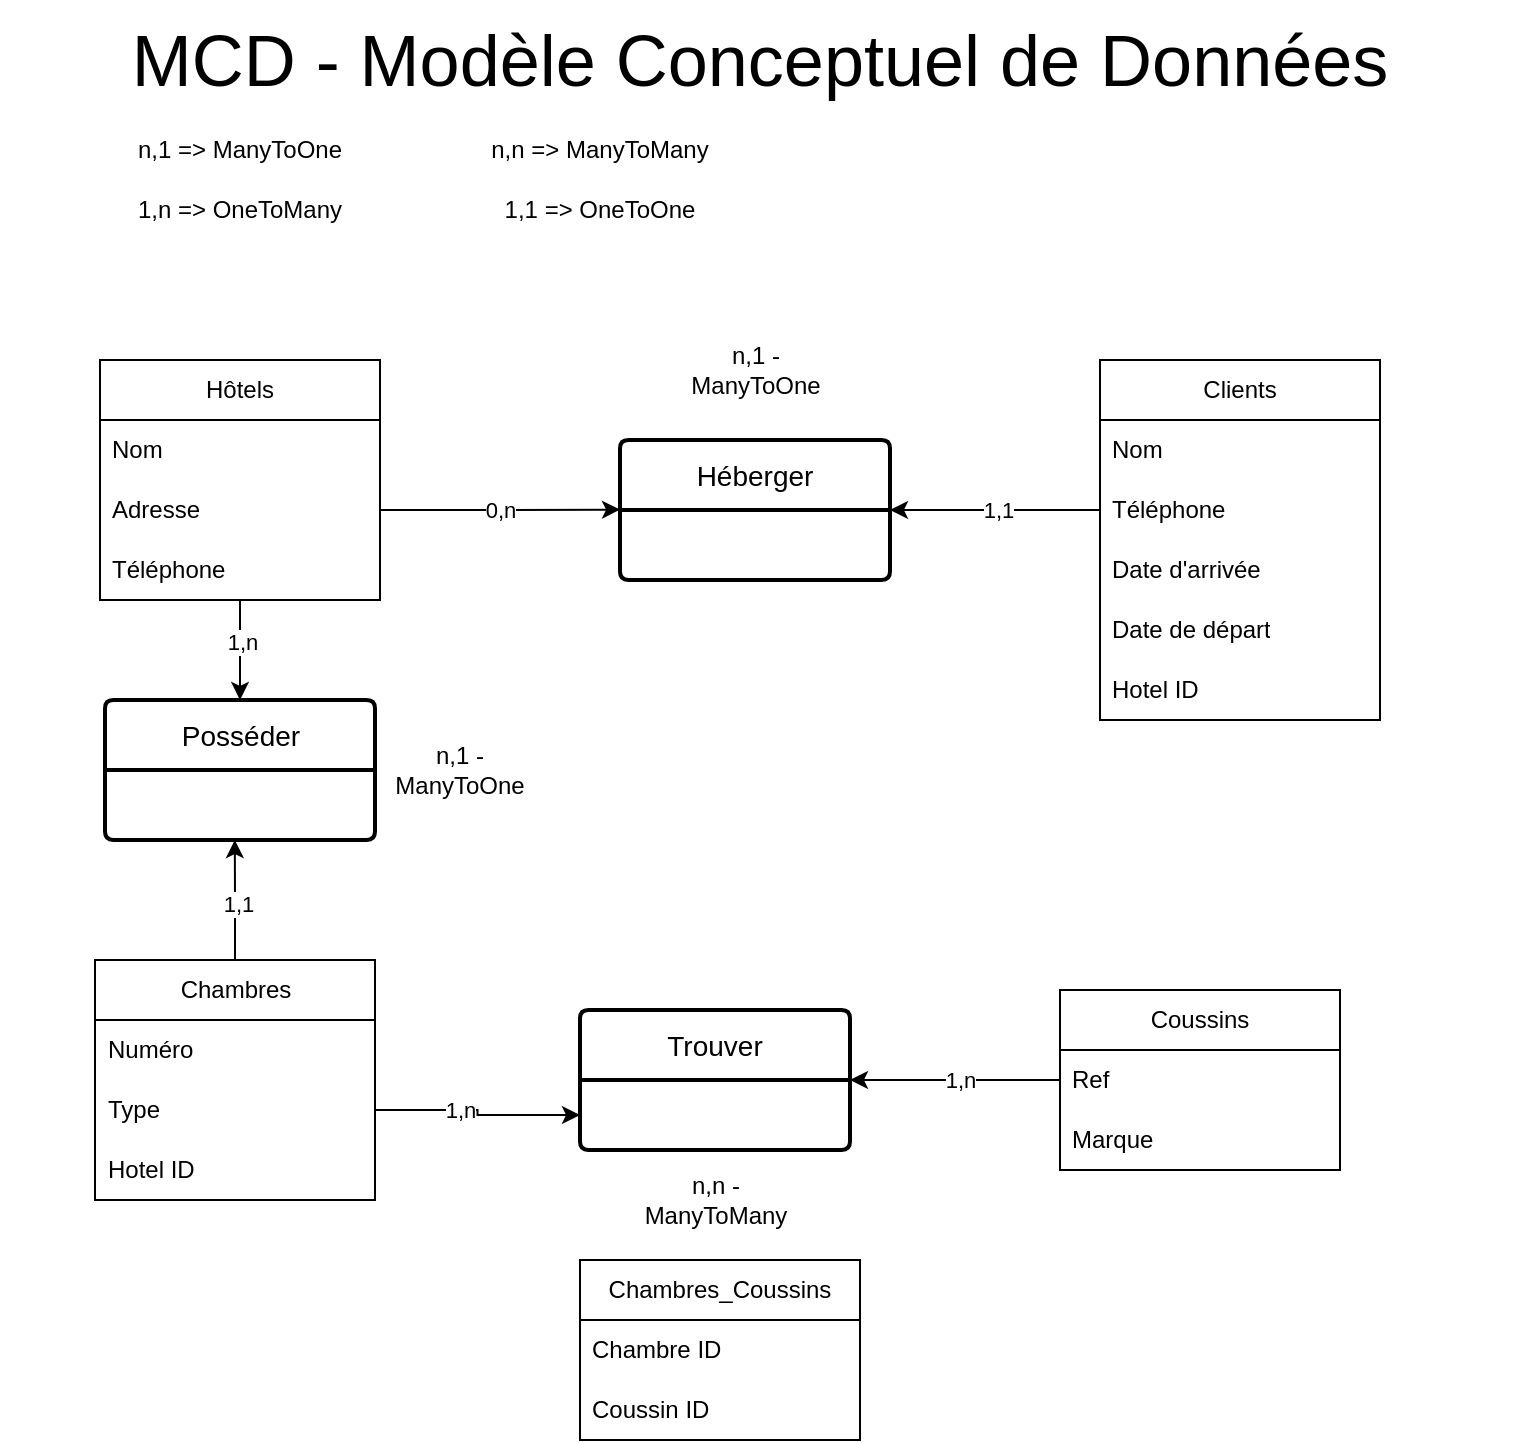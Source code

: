<mxfile version="22.1.4" type="device" pages="3">
  <diagram name="MCD - Hôtel" id="Mn2zJjbEwZMxx-tX7Tx9">
    <mxGraphModel dx="895" dy="550" grid="1" gridSize="10" guides="1" tooltips="1" connect="1" arrows="1" fold="1" page="1" pageScale="1" pageWidth="827" pageHeight="1169" math="0" shadow="0">
      <root>
        <mxCell id="0" />
        <mxCell id="1" parent="0" />
        <mxCell id="66XPZX17xBZ1Wnjn9YXl-1" value="&lt;div align=&quot;center&quot;&gt;&lt;font style=&quot;font-size: 36px;&quot;&gt;MCD - Modèle Conceptuel de Données&lt;/font&gt;&lt;/div&gt;" style="text;strokeColor=none;fillColor=none;align=center;verticalAlign=middle;spacingLeft=4;spacingRight=4;overflow=hidden;points=[[0,0.5],[1,0.5]];portConstraint=eastwest;rotatable=0;whiteSpace=wrap;html=1;" vertex="1" parent="1">
          <mxGeometry x="30" y="20" width="760" height="60" as="geometry" />
        </mxCell>
        <mxCell id="66XPZX17xBZ1Wnjn9YXl-32" style="edgeStyle=orthogonalEdgeStyle;rounded=0;orthogonalLoop=1;jettySize=auto;html=1;exitX=0.5;exitY=1;exitDx=0;exitDy=0;" edge="1" parent="1" source="66XPZX17xBZ1Wnjn9YXl-2" target="66XPZX17xBZ1Wnjn9YXl-31">
          <mxGeometry relative="1" as="geometry" />
        </mxCell>
        <mxCell id="66XPZX17xBZ1Wnjn9YXl-33" value="1,n" style="edgeLabel;html=1;align=center;verticalAlign=middle;resizable=0;points=[];" vertex="1" connectable="0" parent="66XPZX17xBZ1Wnjn9YXl-32">
          <mxGeometry x="-0.152" y="1" relative="1" as="geometry">
            <mxPoint as="offset" />
          </mxGeometry>
        </mxCell>
        <mxCell id="66XPZX17xBZ1Wnjn9YXl-2" value="Hôtels" style="swimlane;fontStyle=0;childLayout=stackLayout;horizontal=1;startSize=30;horizontalStack=0;resizeParent=1;resizeParentMax=0;resizeLast=0;collapsible=1;marginBottom=0;whiteSpace=wrap;html=1;" vertex="1" parent="1">
          <mxGeometry x="80" y="200" width="140" height="120" as="geometry" />
        </mxCell>
        <mxCell id="66XPZX17xBZ1Wnjn9YXl-3" value="Nom" style="text;strokeColor=none;fillColor=none;align=left;verticalAlign=middle;spacingLeft=4;spacingRight=4;overflow=hidden;points=[[0,0.5],[1,0.5]];portConstraint=eastwest;rotatable=0;whiteSpace=wrap;html=1;" vertex="1" parent="66XPZX17xBZ1Wnjn9YXl-2">
          <mxGeometry y="30" width="140" height="30" as="geometry" />
        </mxCell>
        <mxCell id="66XPZX17xBZ1Wnjn9YXl-19" style="edgeStyle=orthogonalEdgeStyle;rounded=0;orthogonalLoop=1;jettySize=auto;html=1;exitX=1;exitY=0.5;exitDx=0;exitDy=0;" edge="1" parent="66XPZX17xBZ1Wnjn9YXl-2" source="66XPZX17xBZ1Wnjn9YXl-4">
          <mxGeometry relative="1" as="geometry">
            <mxPoint x="260" y="74.8" as="targetPoint" />
          </mxGeometry>
        </mxCell>
        <mxCell id="66XPZX17xBZ1Wnjn9YXl-20" value="0,n" style="edgeLabel;html=1;align=center;verticalAlign=middle;resizable=0;points=[];" vertex="1" connectable="0" parent="66XPZX17xBZ1Wnjn9YXl-19">
          <mxGeometry x="0.218" y="-3" relative="1" as="geometry">
            <mxPoint x="-13" y="-3" as="offset" />
          </mxGeometry>
        </mxCell>
        <mxCell id="66XPZX17xBZ1Wnjn9YXl-4" value="Adresse" style="text;strokeColor=none;fillColor=none;align=left;verticalAlign=middle;spacingLeft=4;spacingRight=4;overflow=hidden;points=[[0,0.5],[1,0.5]];portConstraint=eastwest;rotatable=0;whiteSpace=wrap;html=1;" vertex="1" parent="66XPZX17xBZ1Wnjn9YXl-2">
          <mxGeometry y="60" width="140" height="30" as="geometry" />
        </mxCell>
        <mxCell id="66XPZX17xBZ1Wnjn9YXl-5" value="Téléphone" style="text;strokeColor=none;fillColor=none;align=left;verticalAlign=middle;spacingLeft=4;spacingRight=4;overflow=hidden;points=[[0,0.5],[1,0.5]];portConstraint=eastwest;rotatable=0;whiteSpace=wrap;html=1;" vertex="1" parent="66XPZX17xBZ1Wnjn9YXl-2">
          <mxGeometry y="90" width="140" height="30" as="geometry" />
        </mxCell>
        <mxCell id="66XPZX17xBZ1Wnjn9YXl-6" value="Clients" style="swimlane;fontStyle=0;childLayout=stackLayout;horizontal=1;startSize=30;horizontalStack=0;resizeParent=1;resizeParentMax=0;resizeLast=0;collapsible=1;marginBottom=0;whiteSpace=wrap;html=1;" vertex="1" parent="1">
          <mxGeometry x="580" y="200" width="140" height="180" as="geometry" />
        </mxCell>
        <mxCell id="66XPZX17xBZ1Wnjn9YXl-7" value="Nom" style="text;strokeColor=none;fillColor=none;align=left;verticalAlign=middle;spacingLeft=4;spacingRight=4;overflow=hidden;points=[[0,0.5],[1,0.5]];portConstraint=eastwest;rotatable=0;whiteSpace=wrap;html=1;" vertex="1" parent="66XPZX17xBZ1Wnjn9YXl-6">
          <mxGeometry y="30" width="140" height="30" as="geometry" />
        </mxCell>
        <mxCell id="66XPZX17xBZ1Wnjn9YXl-8" value="Téléphone" style="text;strokeColor=none;fillColor=none;align=left;verticalAlign=middle;spacingLeft=4;spacingRight=4;overflow=hidden;points=[[0,0.5],[1,0.5]];portConstraint=eastwest;rotatable=0;whiteSpace=wrap;html=1;" vertex="1" parent="66XPZX17xBZ1Wnjn9YXl-6">
          <mxGeometry y="60" width="140" height="30" as="geometry" />
        </mxCell>
        <mxCell id="66XPZX17xBZ1Wnjn9YXl-9" value="Date d&#39;arrivée" style="text;strokeColor=none;fillColor=none;align=left;verticalAlign=middle;spacingLeft=4;spacingRight=4;overflow=hidden;points=[[0,0.5],[1,0.5]];portConstraint=eastwest;rotatable=0;whiteSpace=wrap;html=1;" vertex="1" parent="66XPZX17xBZ1Wnjn9YXl-6">
          <mxGeometry y="90" width="140" height="30" as="geometry" />
        </mxCell>
        <mxCell id="66XPZX17xBZ1Wnjn9YXl-10" value="Date de départ" style="text;strokeColor=none;fillColor=none;align=left;verticalAlign=middle;spacingLeft=4;spacingRight=4;overflow=hidden;points=[[0,0.5],[1,0.5]];portConstraint=eastwest;rotatable=0;whiteSpace=wrap;html=1;" vertex="1" parent="66XPZX17xBZ1Wnjn9YXl-6">
          <mxGeometry y="120" width="140" height="30" as="geometry" />
        </mxCell>
        <mxCell id="66XPZX17xBZ1Wnjn9YXl-30" value="Hotel ID" style="text;strokeColor=none;fillColor=none;align=left;verticalAlign=middle;spacingLeft=4;spacingRight=4;overflow=hidden;points=[[0,0.5],[1,0.5]];portConstraint=eastwest;rotatable=0;whiteSpace=wrap;html=1;" vertex="1" parent="66XPZX17xBZ1Wnjn9YXl-6">
          <mxGeometry y="150" width="140" height="30" as="geometry" />
        </mxCell>
        <mxCell id="66XPZX17xBZ1Wnjn9YXl-34" style="edgeStyle=orthogonalEdgeStyle;rounded=0;orthogonalLoop=1;jettySize=auto;html=1;exitX=0.5;exitY=0;exitDx=0;exitDy=0;" edge="1" parent="1" source="66XPZX17xBZ1Wnjn9YXl-12">
          <mxGeometry relative="1" as="geometry">
            <mxPoint x="147.4" y="440" as="targetPoint" />
          </mxGeometry>
        </mxCell>
        <mxCell id="66XPZX17xBZ1Wnjn9YXl-35" value="1,1" style="edgeLabel;html=1;align=center;verticalAlign=middle;resizable=0;points=[];" vertex="1" connectable="0" parent="66XPZX17xBZ1Wnjn9YXl-34">
          <mxGeometry x="-0.06" y="-2" relative="1" as="geometry">
            <mxPoint x="-1" as="offset" />
          </mxGeometry>
        </mxCell>
        <mxCell id="66XPZX17xBZ1Wnjn9YXl-12" value="Chambres" style="swimlane;fontStyle=0;childLayout=stackLayout;horizontal=1;startSize=30;horizontalStack=0;resizeParent=1;resizeParentMax=0;resizeLast=0;collapsible=1;marginBottom=0;whiteSpace=wrap;html=1;" vertex="1" parent="1">
          <mxGeometry x="77.5" y="500" width="140" height="120" as="geometry" />
        </mxCell>
        <mxCell id="66XPZX17xBZ1Wnjn9YXl-13" value="Numéro" style="text;strokeColor=none;fillColor=none;align=left;verticalAlign=middle;spacingLeft=4;spacingRight=4;overflow=hidden;points=[[0,0.5],[1,0.5]];portConstraint=eastwest;rotatable=0;whiteSpace=wrap;html=1;" vertex="1" parent="66XPZX17xBZ1Wnjn9YXl-12">
          <mxGeometry y="30" width="140" height="30" as="geometry" />
        </mxCell>
        <mxCell id="66XPZX17xBZ1Wnjn9YXl-14" value="Type" style="text;strokeColor=none;fillColor=none;align=left;verticalAlign=middle;spacingLeft=4;spacingRight=4;overflow=hidden;points=[[0,0.5],[1,0.5]];portConstraint=eastwest;rotatable=0;whiteSpace=wrap;html=1;" vertex="1" parent="66XPZX17xBZ1Wnjn9YXl-12">
          <mxGeometry y="60" width="140" height="30" as="geometry" />
        </mxCell>
        <mxCell id="66XPZX17xBZ1Wnjn9YXl-38" value="Hotel ID" style="text;strokeColor=none;fillColor=none;align=left;verticalAlign=middle;spacingLeft=4;spacingRight=4;overflow=hidden;points=[[0,0.5],[1,0.5]];portConstraint=eastwest;rotatable=0;whiteSpace=wrap;html=1;" vertex="1" parent="66XPZX17xBZ1Wnjn9YXl-12">
          <mxGeometry y="90" width="140" height="30" as="geometry" />
        </mxCell>
        <mxCell id="66XPZX17xBZ1Wnjn9YXl-17" value="Héberger" style="swimlane;childLayout=stackLayout;horizontal=1;startSize=35;horizontalStack=0;rounded=1;fontSize=14;fontStyle=0;strokeWidth=2;resizeParent=0;resizeLast=1;shadow=0;dashed=0;align=center;arcSize=4;whiteSpace=wrap;html=1;" vertex="1" parent="1">
          <mxGeometry x="340" y="240" width="135" height="70" as="geometry" />
        </mxCell>
        <mxCell id="66XPZX17xBZ1Wnjn9YXl-21" style="edgeStyle=orthogonalEdgeStyle;rounded=0;orthogonalLoop=1;jettySize=auto;html=1;exitX=0;exitY=0.5;exitDx=0;exitDy=0;entryX=1;entryY=0.5;entryDx=0;entryDy=0;" edge="1" parent="1" source="66XPZX17xBZ1Wnjn9YXl-8" target="66XPZX17xBZ1Wnjn9YXl-17">
          <mxGeometry relative="1" as="geometry" />
        </mxCell>
        <mxCell id="66XPZX17xBZ1Wnjn9YXl-22" value="1,1" style="edgeLabel;html=1;align=center;verticalAlign=middle;resizable=0;points=[];" vertex="1" connectable="0" parent="66XPZX17xBZ1Wnjn9YXl-21">
          <mxGeometry x="-0.029" relative="1" as="geometry">
            <mxPoint as="offset" />
          </mxGeometry>
        </mxCell>
        <mxCell id="66XPZX17xBZ1Wnjn9YXl-23" value="n,1 - ManyToOne" style="text;html=1;strokeColor=none;fillColor=none;align=center;verticalAlign=middle;whiteSpace=wrap;rounded=0;" vertex="1" parent="1">
          <mxGeometry x="377.5" y="190" width="60" height="30" as="geometry" />
        </mxCell>
        <mxCell id="66XPZX17xBZ1Wnjn9YXl-24" value="n,1 =&amp;gt; ManyToOne" style="text;html=1;strokeColor=none;fillColor=none;align=center;verticalAlign=middle;whiteSpace=wrap;rounded=0;" vertex="1" parent="1">
          <mxGeometry x="80" y="80" width="140" height="30" as="geometry" />
        </mxCell>
        <mxCell id="66XPZX17xBZ1Wnjn9YXl-26" value="1,n =&amp;gt; OneToMany" style="text;html=1;strokeColor=none;fillColor=none;align=center;verticalAlign=middle;whiteSpace=wrap;rounded=0;" vertex="1" parent="1">
          <mxGeometry x="80" y="110" width="140" height="30" as="geometry" />
        </mxCell>
        <mxCell id="66XPZX17xBZ1Wnjn9YXl-27" value="n,n =&amp;gt; ManyToMany" style="text;html=1;strokeColor=none;fillColor=none;align=center;verticalAlign=middle;whiteSpace=wrap;rounded=0;" vertex="1" parent="1">
          <mxGeometry x="260" y="80" width="140" height="30" as="geometry" />
        </mxCell>
        <mxCell id="66XPZX17xBZ1Wnjn9YXl-28" value="1,1 =&amp;gt; OneToOne" style="text;html=1;strokeColor=none;fillColor=none;align=center;verticalAlign=middle;whiteSpace=wrap;rounded=0;" vertex="1" parent="1">
          <mxGeometry x="260" y="110" width="140" height="30" as="geometry" />
        </mxCell>
        <mxCell id="66XPZX17xBZ1Wnjn9YXl-31" value="Posséder" style="swimlane;childLayout=stackLayout;horizontal=1;startSize=35;horizontalStack=0;rounded=1;fontSize=14;fontStyle=0;strokeWidth=2;resizeParent=0;resizeLast=1;shadow=0;dashed=0;align=center;arcSize=4;whiteSpace=wrap;html=1;" vertex="1" parent="1">
          <mxGeometry x="82.5" y="370" width="135" height="70" as="geometry" />
        </mxCell>
        <mxCell id="66XPZX17xBZ1Wnjn9YXl-36" value="n,1 - ManyToOne" style="text;html=1;strokeColor=none;fillColor=none;align=center;verticalAlign=middle;whiteSpace=wrap;rounded=0;" vertex="1" parent="1">
          <mxGeometry x="230" y="390" width="60" height="30" as="geometry" />
        </mxCell>
        <mxCell id="66XPZX17xBZ1Wnjn9YXl-39" value="Coussins" style="swimlane;fontStyle=0;childLayout=stackLayout;horizontal=1;startSize=30;horizontalStack=0;resizeParent=1;resizeParentMax=0;resizeLast=0;collapsible=1;marginBottom=0;whiteSpace=wrap;html=1;" vertex="1" parent="1">
          <mxGeometry x="560" y="515" width="140" height="90" as="geometry" />
        </mxCell>
        <mxCell id="66XPZX17xBZ1Wnjn9YXl-40" value="Ref" style="text;strokeColor=none;fillColor=none;align=left;verticalAlign=middle;spacingLeft=4;spacingRight=4;overflow=hidden;points=[[0,0.5],[1,0.5]];portConstraint=eastwest;rotatable=0;whiteSpace=wrap;html=1;" vertex="1" parent="66XPZX17xBZ1Wnjn9YXl-39">
          <mxGeometry y="30" width="140" height="30" as="geometry" />
        </mxCell>
        <mxCell id="66XPZX17xBZ1Wnjn9YXl-41" value="Marque" style="text;strokeColor=none;fillColor=none;align=left;verticalAlign=middle;spacingLeft=4;spacingRight=4;overflow=hidden;points=[[0,0.5],[1,0.5]];portConstraint=eastwest;rotatable=0;whiteSpace=wrap;html=1;" vertex="1" parent="66XPZX17xBZ1Wnjn9YXl-39">
          <mxGeometry y="60" width="140" height="30" as="geometry" />
        </mxCell>
        <mxCell id="66XPZX17xBZ1Wnjn9YXl-43" value="Trouver" style="swimlane;childLayout=stackLayout;horizontal=1;startSize=35;horizontalStack=0;rounded=1;fontSize=14;fontStyle=0;strokeWidth=2;resizeParent=0;resizeLast=1;shadow=0;dashed=0;align=center;arcSize=4;whiteSpace=wrap;html=1;" vertex="1" parent="1">
          <mxGeometry x="320" y="525" width="135" height="70" as="geometry" />
        </mxCell>
        <mxCell id="66XPZX17xBZ1Wnjn9YXl-44" style="edgeStyle=orthogonalEdgeStyle;rounded=0;orthogonalLoop=1;jettySize=auto;html=1;exitX=1;exitY=0.5;exitDx=0;exitDy=0;entryX=0;entryY=0.75;entryDx=0;entryDy=0;" edge="1" parent="1" source="66XPZX17xBZ1Wnjn9YXl-14" target="66XPZX17xBZ1Wnjn9YXl-43">
          <mxGeometry relative="1" as="geometry" />
        </mxCell>
        <mxCell id="66XPZX17xBZ1Wnjn9YXl-45" value="1,n" style="edgeLabel;html=1;align=center;verticalAlign=middle;resizable=0;points=[];" vertex="1" connectable="0" parent="66XPZX17xBZ1Wnjn9YXl-44">
          <mxGeometry x="-0.186" relative="1" as="geometry">
            <mxPoint as="offset" />
          </mxGeometry>
        </mxCell>
        <mxCell id="66XPZX17xBZ1Wnjn9YXl-46" style="edgeStyle=orthogonalEdgeStyle;rounded=0;orthogonalLoop=1;jettySize=auto;html=1;exitX=0;exitY=0.5;exitDx=0;exitDy=0;entryX=1;entryY=0.5;entryDx=0;entryDy=0;" edge="1" parent="1" source="66XPZX17xBZ1Wnjn9YXl-40" target="66XPZX17xBZ1Wnjn9YXl-43">
          <mxGeometry relative="1" as="geometry" />
        </mxCell>
        <mxCell id="66XPZX17xBZ1Wnjn9YXl-47" value="1,n" style="edgeLabel;html=1;align=center;verticalAlign=middle;resizable=0;points=[];" vertex="1" connectable="0" parent="66XPZX17xBZ1Wnjn9YXl-46">
          <mxGeometry x="-0.044" relative="1" as="geometry">
            <mxPoint as="offset" />
          </mxGeometry>
        </mxCell>
        <mxCell id="66XPZX17xBZ1Wnjn9YXl-48" value="n,n - ManyToMany" style="text;html=1;strokeColor=none;fillColor=none;align=center;verticalAlign=middle;whiteSpace=wrap;rounded=0;" vertex="1" parent="1">
          <mxGeometry x="357.5" y="605" width="60" height="30" as="geometry" />
        </mxCell>
        <mxCell id="66XPZX17xBZ1Wnjn9YXl-50" value="Chambres_Coussins" style="swimlane;fontStyle=0;childLayout=stackLayout;horizontal=1;startSize=30;horizontalStack=0;resizeParent=1;resizeParentMax=0;resizeLast=0;collapsible=1;marginBottom=0;whiteSpace=wrap;html=1;" vertex="1" parent="1">
          <mxGeometry x="320" y="650" width="140" height="90" as="geometry" />
        </mxCell>
        <mxCell id="66XPZX17xBZ1Wnjn9YXl-51" value="Chambre ID" style="text;strokeColor=none;fillColor=none;align=left;verticalAlign=middle;spacingLeft=4;spacingRight=4;overflow=hidden;points=[[0,0.5],[1,0.5]];portConstraint=eastwest;rotatable=0;whiteSpace=wrap;html=1;" vertex="1" parent="66XPZX17xBZ1Wnjn9YXl-50">
          <mxGeometry y="30" width="140" height="30" as="geometry" />
        </mxCell>
        <mxCell id="66XPZX17xBZ1Wnjn9YXl-52" value="Coussin ID" style="text;strokeColor=none;fillColor=none;align=left;verticalAlign=middle;spacingLeft=4;spacingRight=4;overflow=hidden;points=[[0,0.5],[1,0.5]];portConstraint=eastwest;rotatable=0;whiteSpace=wrap;html=1;" vertex="1" parent="66XPZX17xBZ1Wnjn9YXl-50">
          <mxGeometry y="60" width="140" height="30" as="geometry" />
        </mxCell>
      </root>
    </mxGraphModel>
  </diagram>
  <diagram id="p6yNuHksa_7J7aKUHUKk" name="MCD - Vétérinaire">
    <mxGraphModel dx="703" dy="550" grid="1" gridSize="10" guides="1" tooltips="1" connect="1" arrows="1" fold="1" page="1" pageScale="1" pageWidth="827" pageHeight="1169" math="0" shadow="0">
      <root>
        <mxCell id="0" />
        <mxCell id="1" parent="0" />
        <mxCell id="vQEIdvPJLbXQfxOpBXJT-19" style="edgeStyle=orthogonalEdgeStyle;rounded=0;orthogonalLoop=1;jettySize=auto;html=1;exitX=0.5;exitY=1;exitDx=0;exitDy=0;entryX=0.5;entryY=0;entryDx=0;entryDy=0;" edge="1" parent="1" source="vQEIdvPJLbXQfxOpBXJT-1" target="vQEIdvPJLbXQfxOpBXJT-16">
          <mxGeometry relative="1" as="geometry" />
        </mxCell>
        <mxCell id="vQEIdvPJLbXQfxOpBXJT-20" value="1,n" style="edgeLabel;html=1;align=center;verticalAlign=middle;resizable=0;points=[];" vertex="1" connectable="0" parent="vQEIdvPJLbXQfxOpBXJT-19">
          <mxGeometry x="-0.129" y="3" relative="1" as="geometry">
            <mxPoint x="9" y="3" as="offset" />
          </mxGeometry>
        </mxCell>
        <mxCell id="vQEIdvPJLbXQfxOpBXJT-1" value="Animaux" style="swimlane;fontStyle=0;childLayout=stackLayout;horizontal=1;startSize=30;horizontalStack=0;resizeParent=1;resizeParentMax=0;resizeLast=0;collapsible=1;marginBottom=0;whiteSpace=wrap;html=1;" vertex="1" parent="1">
          <mxGeometry x="80" y="40" width="160" height="150" as="geometry" />
        </mxCell>
        <mxCell id="vQEIdvPJLbXQfxOpBXJT-2" value="ID" style="text;strokeColor=none;fillColor=none;align=left;verticalAlign=middle;spacingLeft=4;spacingRight=4;overflow=hidden;points=[[0,0.5],[1,0.5]];portConstraint=eastwest;rotatable=0;whiteSpace=wrap;html=1;" vertex="1" parent="vQEIdvPJLbXQfxOpBXJT-1">
          <mxGeometry y="30" width="160" height="30" as="geometry" />
        </mxCell>
        <mxCell id="vQEIdvPJLbXQfxOpBXJT-3" value="Nom" style="text;strokeColor=none;fillColor=none;align=left;verticalAlign=middle;spacingLeft=4;spacingRight=4;overflow=hidden;points=[[0,0.5],[1,0.5]];portConstraint=eastwest;rotatable=0;whiteSpace=wrap;html=1;" vertex="1" parent="vQEIdvPJLbXQfxOpBXJT-1">
          <mxGeometry y="60" width="160" height="30" as="geometry" />
        </mxCell>
        <mxCell id="vQEIdvPJLbXQfxOpBXJT-4" value="Espèce" style="text;strokeColor=none;fillColor=none;align=left;verticalAlign=middle;spacingLeft=4;spacingRight=4;overflow=hidden;points=[[0,0.5],[1,0.5]];portConstraint=eastwest;rotatable=0;whiteSpace=wrap;html=1;" vertex="1" parent="vQEIdvPJLbXQfxOpBXJT-1">
          <mxGeometry y="90" width="160" height="30" as="geometry" />
        </mxCell>
        <mxCell id="vQEIdvPJLbXQfxOpBXJT-5" value="Âge" style="text;strokeColor=none;fillColor=none;align=left;verticalAlign=middle;spacingLeft=4;spacingRight=4;overflow=hidden;points=[[0,0.5],[1,0.5]];portConstraint=eastwest;rotatable=0;whiteSpace=wrap;html=1;" vertex="1" parent="vQEIdvPJLbXQfxOpBXJT-1">
          <mxGeometry y="120" width="160" height="30" as="geometry" />
        </mxCell>
        <mxCell id="vQEIdvPJLbXQfxOpBXJT-26" style="edgeStyle=orthogonalEdgeStyle;rounded=0;orthogonalLoop=1;jettySize=auto;html=1;exitX=0.5;exitY=1;exitDx=0;exitDy=0;entryX=0.5;entryY=0;entryDx=0;entryDy=0;" edge="1" parent="1" source="vQEIdvPJLbXQfxOpBXJT-6" target="vQEIdvPJLbXQfxOpBXJT-25">
          <mxGeometry relative="1" as="geometry" />
        </mxCell>
        <mxCell id="vQEIdvPJLbXQfxOpBXJT-28" value="0,n" style="edgeLabel;html=1;align=center;verticalAlign=middle;resizable=0;points=[];" vertex="1" connectable="0" parent="vQEIdvPJLbXQfxOpBXJT-26">
          <mxGeometry x="0.106" y="2" relative="1" as="geometry">
            <mxPoint x="8" as="offset" />
          </mxGeometry>
        </mxCell>
        <mxCell id="vQEIdvPJLbXQfxOpBXJT-6" value="Vétérinaires" style="swimlane;fontStyle=0;childLayout=stackLayout;horizontal=1;startSize=30;horizontalStack=0;resizeParent=1;resizeParentMax=0;resizeLast=0;collapsible=1;marginBottom=0;whiteSpace=wrap;html=1;" vertex="1" parent="1">
          <mxGeometry x="560" y="40" width="160" height="150" as="geometry" />
        </mxCell>
        <mxCell id="vQEIdvPJLbXQfxOpBXJT-7" value="ID" style="text;strokeColor=none;fillColor=none;align=left;verticalAlign=middle;spacingLeft=4;spacingRight=4;overflow=hidden;points=[[0,0.5],[1,0.5]];portConstraint=eastwest;rotatable=0;whiteSpace=wrap;html=1;" vertex="1" parent="vQEIdvPJLbXQfxOpBXJT-6">
          <mxGeometry y="30" width="160" height="30" as="geometry" />
        </mxCell>
        <mxCell id="vQEIdvPJLbXQfxOpBXJT-8" value="Nom" style="text;strokeColor=none;fillColor=none;align=left;verticalAlign=middle;spacingLeft=4;spacingRight=4;overflow=hidden;points=[[0,0.5],[1,0.5]];portConstraint=eastwest;rotatable=0;whiteSpace=wrap;html=1;" vertex="1" parent="vQEIdvPJLbXQfxOpBXJT-6">
          <mxGeometry y="60" width="160" height="30" as="geometry" />
        </mxCell>
        <mxCell id="vQEIdvPJLbXQfxOpBXJT-9" value="Adresse" style="text;strokeColor=none;fillColor=none;align=left;verticalAlign=middle;spacingLeft=4;spacingRight=4;overflow=hidden;points=[[0,0.5],[1,0.5]];portConstraint=eastwest;rotatable=0;whiteSpace=wrap;html=1;" vertex="1" parent="vQEIdvPJLbXQfxOpBXJT-6">
          <mxGeometry y="90" width="160" height="30" as="geometry" />
        </mxCell>
        <mxCell id="vQEIdvPJLbXQfxOpBXJT-10" value="Téléphone" style="text;strokeColor=none;fillColor=none;align=left;verticalAlign=middle;spacingLeft=4;spacingRight=4;overflow=hidden;points=[[0,0.5],[1,0.5]];portConstraint=eastwest;rotatable=0;whiteSpace=wrap;html=1;" vertex="1" parent="vQEIdvPJLbXQfxOpBXJT-6">
          <mxGeometry y="120" width="160" height="30" as="geometry" />
        </mxCell>
        <mxCell id="vQEIdvPJLbXQfxOpBXJT-21" style="edgeStyle=orthogonalEdgeStyle;rounded=0;orthogonalLoop=1;jettySize=auto;html=1;exitX=0.5;exitY=0;exitDx=0;exitDy=0;entryX=0.5;entryY=1;entryDx=0;entryDy=0;" edge="1" parent="1" source="vQEIdvPJLbXQfxOpBXJT-11" target="vQEIdvPJLbXQfxOpBXJT-16">
          <mxGeometry relative="1" as="geometry" />
        </mxCell>
        <mxCell id="vQEIdvPJLbXQfxOpBXJT-22" value="1,1" style="edgeLabel;html=1;align=center;verticalAlign=middle;resizable=0;points=[];" vertex="1" connectable="0" parent="vQEIdvPJLbXQfxOpBXJT-21">
          <mxGeometry x="-0.026" y="-2" relative="1" as="geometry">
            <mxPoint as="offset" />
          </mxGeometry>
        </mxCell>
        <mxCell id="vQEIdvPJLbXQfxOpBXJT-11" value="Rendez-vous" style="swimlane;fontStyle=0;childLayout=stackLayout;horizontal=1;startSize=30;horizontalStack=0;resizeParent=1;resizeParentMax=0;resizeLast=0;collapsible=1;marginBottom=0;whiteSpace=wrap;html=1;" vertex="1" parent="1">
          <mxGeometry x="320" y="400" width="160" height="180" as="geometry" />
        </mxCell>
        <mxCell id="vQEIdvPJLbXQfxOpBXJT-12" value="ID" style="text;strokeColor=none;fillColor=none;align=left;verticalAlign=middle;spacingLeft=4;spacingRight=4;overflow=hidden;points=[[0,0.5],[1,0.5]];portConstraint=eastwest;rotatable=0;whiteSpace=wrap;html=1;" vertex="1" parent="vQEIdvPJLbXQfxOpBXJT-11">
          <mxGeometry y="30" width="160" height="30" as="geometry" />
        </mxCell>
        <mxCell id="vQEIdvPJLbXQfxOpBXJT-13" value="Date" style="text;strokeColor=none;fillColor=none;align=left;verticalAlign=middle;spacingLeft=4;spacingRight=4;overflow=hidden;points=[[0,0.5],[1,0.5]];portConstraint=eastwest;rotatable=0;whiteSpace=wrap;html=1;" vertex="1" parent="vQEIdvPJLbXQfxOpBXJT-11">
          <mxGeometry y="60" width="160" height="30" as="geometry" />
        </mxCell>
        <mxCell id="vQEIdvPJLbXQfxOpBXJT-14" value="Heure" style="text;strokeColor=none;fillColor=none;align=left;verticalAlign=middle;spacingLeft=4;spacingRight=4;overflow=hidden;points=[[0,0.5],[1,0.5]];portConstraint=eastwest;rotatable=0;whiteSpace=wrap;html=1;" vertex="1" parent="vQEIdvPJLbXQfxOpBXJT-11">
          <mxGeometry y="90" width="160" height="30" as="geometry" />
        </mxCell>
        <mxCell id="vQEIdvPJLbXQfxOpBXJT-23" value="Animaux FK ID" style="text;strokeColor=none;fillColor=none;align=left;verticalAlign=middle;spacingLeft=4;spacingRight=4;overflow=hidden;points=[[0,0.5],[1,0.5]];portConstraint=eastwest;rotatable=0;whiteSpace=wrap;html=1;" vertex="1" parent="vQEIdvPJLbXQfxOpBXJT-11">
          <mxGeometry y="120" width="160" height="30" as="geometry" />
        </mxCell>
        <mxCell id="vQEIdvPJLbXQfxOpBXJT-31" value="Vétérinaire FK ID" style="text;strokeColor=none;fillColor=none;align=left;verticalAlign=middle;spacingLeft=4;spacingRight=4;overflow=hidden;points=[[0,0.5],[1,0.5]];portConstraint=eastwest;rotatable=0;whiteSpace=wrap;html=1;" vertex="1" parent="vQEIdvPJLbXQfxOpBXJT-11">
          <mxGeometry y="150" width="160" height="30" as="geometry" />
        </mxCell>
        <mxCell id="vQEIdvPJLbXQfxOpBXJT-16" value="Avoir" style="swimlane;childLayout=stackLayout;horizontal=1;startSize=40;horizontalStack=0;rounded=1;fontSize=14;fontStyle=0;strokeWidth=2;resizeParent=0;resizeLast=1;shadow=0;dashed=0;align=center;arcSize=4;whiteSpace=wrap;html=1;" vertex="1" parent="1">
          <mxGeometry x="140" y="270" width="160" height="80" as="geometry" />
        </mxCell>
        <mxCell id="vQEIdvPJLbXQfxOpBXJT-24" value="* FK : FOREIGN KEY (Clé étrangère)" style="text;strokeColor=none;fillColor=none;spacingLeft=4;spacingRight=4;overflow=hidden;rotatable=0;points=[[0,0.5],[1,0.5]];portConstraint=eastwest;fontSize=12;whiteSpace=wrap;html=1;" vertex="1" parent="1">
          <mxGeometry y="555" width="260" height="30" as="geometry" />
        </mxCell>
        <mxCell id="vQEIdvPJLbXQfxOpBXJT-25" value="Avoir" style="swimlane;childLayout=stackLayout;horizontal=1;startSize=40;horizontalStack=0;rounded=1;fontSize=14;fontStyle=0;strokeWidth=2;resizeParent=0;resizeLast=1;shadow=0;dashed=0;align=center;arcSize=4;whiteSpace=wrap;html=1;" vertex="1" parent="1">
          <mxGeometry x="500" y="270" width="160" height="80" as="geometry" />
        </mxCell>
        <mxCell id="vQEIdvPJLbXQfxOpBXJT-29" style="edgeStyle=orthogonalEdgeStyle;rounded=0;orthogonalLoop=1;jettySize=auto;html=1;exitX=1;exitY=0.5;exitDx=0;exitDy=0;entryX=0.5;entryY=1;entryDx=0;entryDy=0;" edge="1" parent="1" source="vQEIdvPJLbXQfxOpBXJT-13" target="vQEIdvPJLbXQfxOpBXJT-25">
          <mxGeometry relative="1" as="geometry" />
        </mxCell>
        <mxCell id="vQEIdvPJLbXQfxOpBXJT-30" value="1,1" style="edgeLabel;html=1;align=center;verticalAlign=middle;resizable=0;points=[];" vertex="1" connectable="0" parent="vQEIdvPJLbXQfxOpBXJT-29">
          <mxGeometry x="0.417" y="-2" relative="1" as="geometry">
            <mxPoint as="offset" />
          </mxGeometry>
        </mxCell>
      </root>
    </mxGraphModel>
  </diagram>
  <diagram id="mOzT1aoXV1WRNsOp9En0" name="MLD - Vétérinaire">
    <mxGraphModel dx="799" dy="491" grid="1" gridSize="10" guides="1" tooltips="1" connect="1" arrows="1" fold="1" page="1" pageScale="1" pageWidth="827" pageHeight="1169" math="0" shadow="0">
      <root>
        <mxCell id="0" />
        <mxCell id="1" parent="0" />
        <mxCell id="85_TKIYp_6WbkU0ZGcmQ-1" value="&lt;font style=&quot;font-size: 36px;&quot;&gt;MLD - Modèle Logique de Données&lt;font&gt;&lt;br&gt;&lt;/font&gt;&lt;/font&gt;" style="text;html=1;strokeColor=none;fillColor=none;align=center;verticalAlign=middle;whiteSpace=wrap;rounded=0;" vertex="1" parent="1">
          <mxGeometry x="37" y="30" width="790" height="30" as="geometry" />
        </mxCell>
        <mxCell id="Q8uQ-lKsg3MxhAgUdUgE-1" value="animals" style="swimlane;fontStyle=0;childLayout=stackLayout;horizontal=1;startSize=26;horizontalStack=0;resizeParent=1;resizeParentMax=0;resizeLast=0;collapsible=1;marginBottom=0;align=center;fontSize=14;" vertex="1" parent="1">
          <mxGeometry x="240" y="120" width="160" height="146" as="geometry" />
        </mxCell>
        <mxCell id="Q8uQ-lKsg3MxhAgUdUgE-2" value="id INT (PK)" style="text;strokeColor=#d6b656;fillColor=#fff2cc;spacingLeft=4;spacingRight=4;overflow=hidden;rotatable=0;points=[[0,0.5],[1,0.5]];portConstraint=eastwest;fontSize=12;whiteSpace=wrap;html=1;" vertex="1" parent="Q8uQ-lKsg3MxhAgUdUgE-1">
          <mxGeometry y="26" width="160" height="30" as="geometry" />
        </mxCell>
        <mxCell id="Q8uQ-lKsg3MxhAgUdUgE-3" value="name VARCHAR(50)" style="text;strokeColor=none;fillColor=none;spacingLeft=4;spacingRight=4;overflow=hidden;rotatable=0;points=[[0,0.5],[1,0.5]];portConstraint=eastwest;fontSize=12;whiteSpace=wrap;html=1;" vertex="1" parent="Q8uQ-lKsg3MxhAgUdUgE-1">
          <mxGeometry y="56" width="160" height="30" as="geometry" />
        </mxCell>
        <mxCell id="Q8uQ-lKsg3MxhAgUdUgE-4" value="species VARCHAR(50)" style="text;strokeColor=none;fillColor=none;spacingLeft=4;spacingRight=4;overflow=hidden;rotatable=0;points=[[0,0.5],[1,0.5]];portConstraint=eastwest;fontSize=12;whiteSpace=wrap;html=1;" vertex="1" parent="Q8uQ-lKsg3MxhAgUdUgE-1">
          <mxGeometry y="86" width="160" height="30" as="geometry" />
        </mxCell>
        <mxCell id="Q8uQ-lKsg3MxhAgUdUgE-5" value="age INT" style="text;strokeColor=none;fillColor=none;spacingLeft=4;spacingRight=4;overflow=hidden;rotatable=0;points=[[0,0.5],[1,0.5]];portConstraint=eastwest;fontSize=12;whiteSpace=wrap;html=1;" vertex="1" parent="Q8uQ-lKsg3MxhAgUdUgE-1">
          <mxGeometry y="116" width="160" height="30" as="geometry" />
        </mxCell>
        <mxCell id="Q8uQ-lKsg3MxhAgUdUgE-6" value="vets" style="swimlane;fontStyle=0;childLayout=stackLayout;horizontal=1;startSize=26;horizontalStack=0;resizeParent=1;resizeParentMax=0;resizeLast=0;collapsible=1;marginBottom=0;align=center;fontSize=14;" vertex="1" parent="1">
          <mxGeometry x="480" y="120" width="160" height="146" as="geometry" />
        </mxCell>
        <mxCell id="Q8uQ-lKsg3MxhAgUdUgE-7" value="id INT (PK)" style="text;strokeColor=#d6b656;fillColor=#fff2cc;spacingLeft=4;spacingRight=4;overflow=hidden;rotatable=0;points=[[0,0.5],[1,0.5]];portConstraint=eastwest;fontSize=12;whiteSpace=wrap;html=1;" vertex="1" parent="Q8uQ-lKsg3MxhAgUdUgE-6">
          <mxGeometry y="26" width="160" height="30" as="geometry" />
        </mxCell>
        <mxCell id="Q8uQ-lKsg3MxhAgUdUgE-8" value="name VARCHAR(50)" style="text;strokeColor=none;fillColor=none;spacingLeft=4;spacingRight=4;overflow=hidden;rotatable=0;points=[[0,0.5],[1,0.5]];portConstraint=eastwest;fontSize=12;whiteSpace=wrap;html=1;" vertex="1" parent="Q8uQ-lKsg3MxhAgUdUgE-6">
          <mxGeometry y="56" width="160" height="30" as="geometry" />
        </mxCell>
        <mxCell id="Q8uQ-lKsg3MxhAgUdUgE-9" value="address TEXT" style="text;strokeColor=none;fillColor=none;spacingLeft=4;spacingRight=4;overflow=hidden;rotatable=0;points=[[0,0.5],[1,0.5]];portConstraint=eastwest;fontSize=12;whiteSpace=wrap;html=1;" vertex="1" parent="Q8uQ-lKsg3MxhAgUdUgE-6">
          <mxGeometry y="86" width="160" height="30" as="geometry" />
        </mxCell>
        <mxCell id="Q8uQ-lKsg3MxhAgUdUgE-10" value="phone VARCHAR(10)" style="text;strokeColor=none;fillColor=none;spacingLeft=4;spacingRight=4;overflow=hidden;rotatable=0;points=[[0,0.5],[1,0.5]];portConstraint=eastwest;fontSize=12;whiteSpace=wrap;html=1;" vertex="1" parent="Q8uQ-lKsg3MxhAgUdUgE-6">
          <mxGeometry y="116" width="160" height="30" as="geometry" />
        </mxCell>
        <mxCell id="Q8uQ-lKsg3MxhAgUdUgE-11" value="appointments" style="swimlane;fontStyle=0;childLayout=stackLayout;horizontal=1;startSize=26;horizontalStack=0;resizeParent=1;resizeParentMax=0;resizeLast=0;collapsible=1;marginBottom=0;align=center;fontSize=14;" vertex="1" parent="1">
          <mxGeometry x="352" y="360" width="160" height="176" as="geometry" />
        </mxCell>
        <mxCell id="Q8uQ-lKsg3MxhAgUdUgE-12" value="id INT (PK)" style="text;strokeColor=#d6b656;fillColor=#fff2cc;spacingLeft=4;spacingRight=4;overflow=hidden;rotatable=0;points=[[0,0.5],[1,0.5]];portConstraint=eastwest;fontSize=12;whiteSpace=wrap;html=1;" vertex="1" parent="Q8uQ-lKsg3MxhAgUdUgE-11">
          <mxGeometry y="26" width="160" height="30" as="geometry" />
        </mxCell>
        <mxCell id="Q8uQ-lKsg3MxhAgUdUgE-13" value="date DATE" style="text;strokeColor=none;fillColor=none;spacingLeft=4;spacingRight=4;overflow=hidden;rotatable=0;points=[[0,0.5],[1,0.5]];portConstraint=eastwest;fontSize=12;whiteSpace=wrap;html=1;" vertex="1" parent="Q8uQ-lKsg3MxhAgUdUgE-11">
          <mxGeometry y="56" width="160" height="30" as="geometry" />
        </mxCell>
        <mxCell id="Q8uQ-lKsg3MxhAgUdUgE-14" value="time TIME" style="text;strokeColor=none;fillColor=none;spacingLeft=4;spacingRight=4;overflow=hidden;rotatable=0;points=[[0,0.5],[1,0.5]];portConstraint=eastwest;fontSize=12;whiteSpace=wrap;html=1;" vertex="1" parent="Q8uQ-lKsg3MxhAgUdUgE-11">
          <mxGeometry y="86" width="160" height="30" as="geometry" />
        </mxCell>
        <mxCell id="Q8uQ-lKsg3MxhAgUdUgE-17" value="animal_id INT (FK)" style="text;strokeColor=#6c8ebf;fillColor=#dae8fc;spacingLeft=4;spacingRight=4;overflow=hidden;rotatable=0;points=[[0,0.5],[1,0.5]];portConstraint=eastwest;fontSize=12;whiteSpace=wrap;html=1;" vertex="1" parent="Q8uQ-lKsg3MxhAgUdUgE-11">
          <mxGeometry y="116" width="160" height="30" as="geometry" />
        </mxCell>
        <mxCell id="Q8uQ-lKsg3MxhAgUdUgE-18" value="vet_id INT (FK)" style="text;strokeColor=#6c8ebf;fillColor=#dae8fc;spacingLeft=4;spacingRight=4;overflow=hidden;rotatable=0;points=[[0,0.5],[1,0.5]];portConstraint=eastwest;fontSize=12;whiteSpace=wrap;html=1;" vertex="1" parent="Q8uQ-lKsg3MxhAgUdUgE-11">
          <mxGeometry y="146" width="160" height="30" as="geometry" />
        </mxCell>
        <mxCell id="Q8uQ-lKsg3MxhAgUdUgE-19" style="edgeStyle=orthogonalEdgeStyle;rounded=0;orthogonalLoop=1;jettySize=auto;html=1;exitX=0;exitY=0.5;exitDx=0;exitDy=0;entryX=0;entryY=0.5;entryDx=0;entryDy=0;endArrow=ERmandOne;endFill=0;startArrow=ERoneToMany;startFill=0;" edge="1" parent="1" source="Q8uQ-lKsg3MxhAgUdUgE-17" target="Q8uQ-lKsg3MxhAgUdUgE-2">
          <mxGeometry relative="1" as="geometry" />
        </mxCell>
        <mxCell id="jnzXVQZpR-cCosekqarb-1" style="edgeStyle=orthogonalEdgeStyle;rounded=0;orthogonalLoop=1;jettySize=auto;html=1;exitX=1;exitY=0.5;exitDx=0;exitDy=0;entryX=1;entryY=0.5;entryDx=0;entryDy=0;endArrow=ERmandOne;endFill=0;startArrow=ERoneToMany;startFill=0;" edge="1" parent="1" source="Q8uQ-lKsg3MxhAgUdUgE-18" target="Q8uQ-lKsg3MxhAgUdUgE-7">
          <mxGeometry relative="1" as="geometry" />
        </mxCell>
      </root>
    </mxGraphModel>
  </diagram>
</mxfile>
